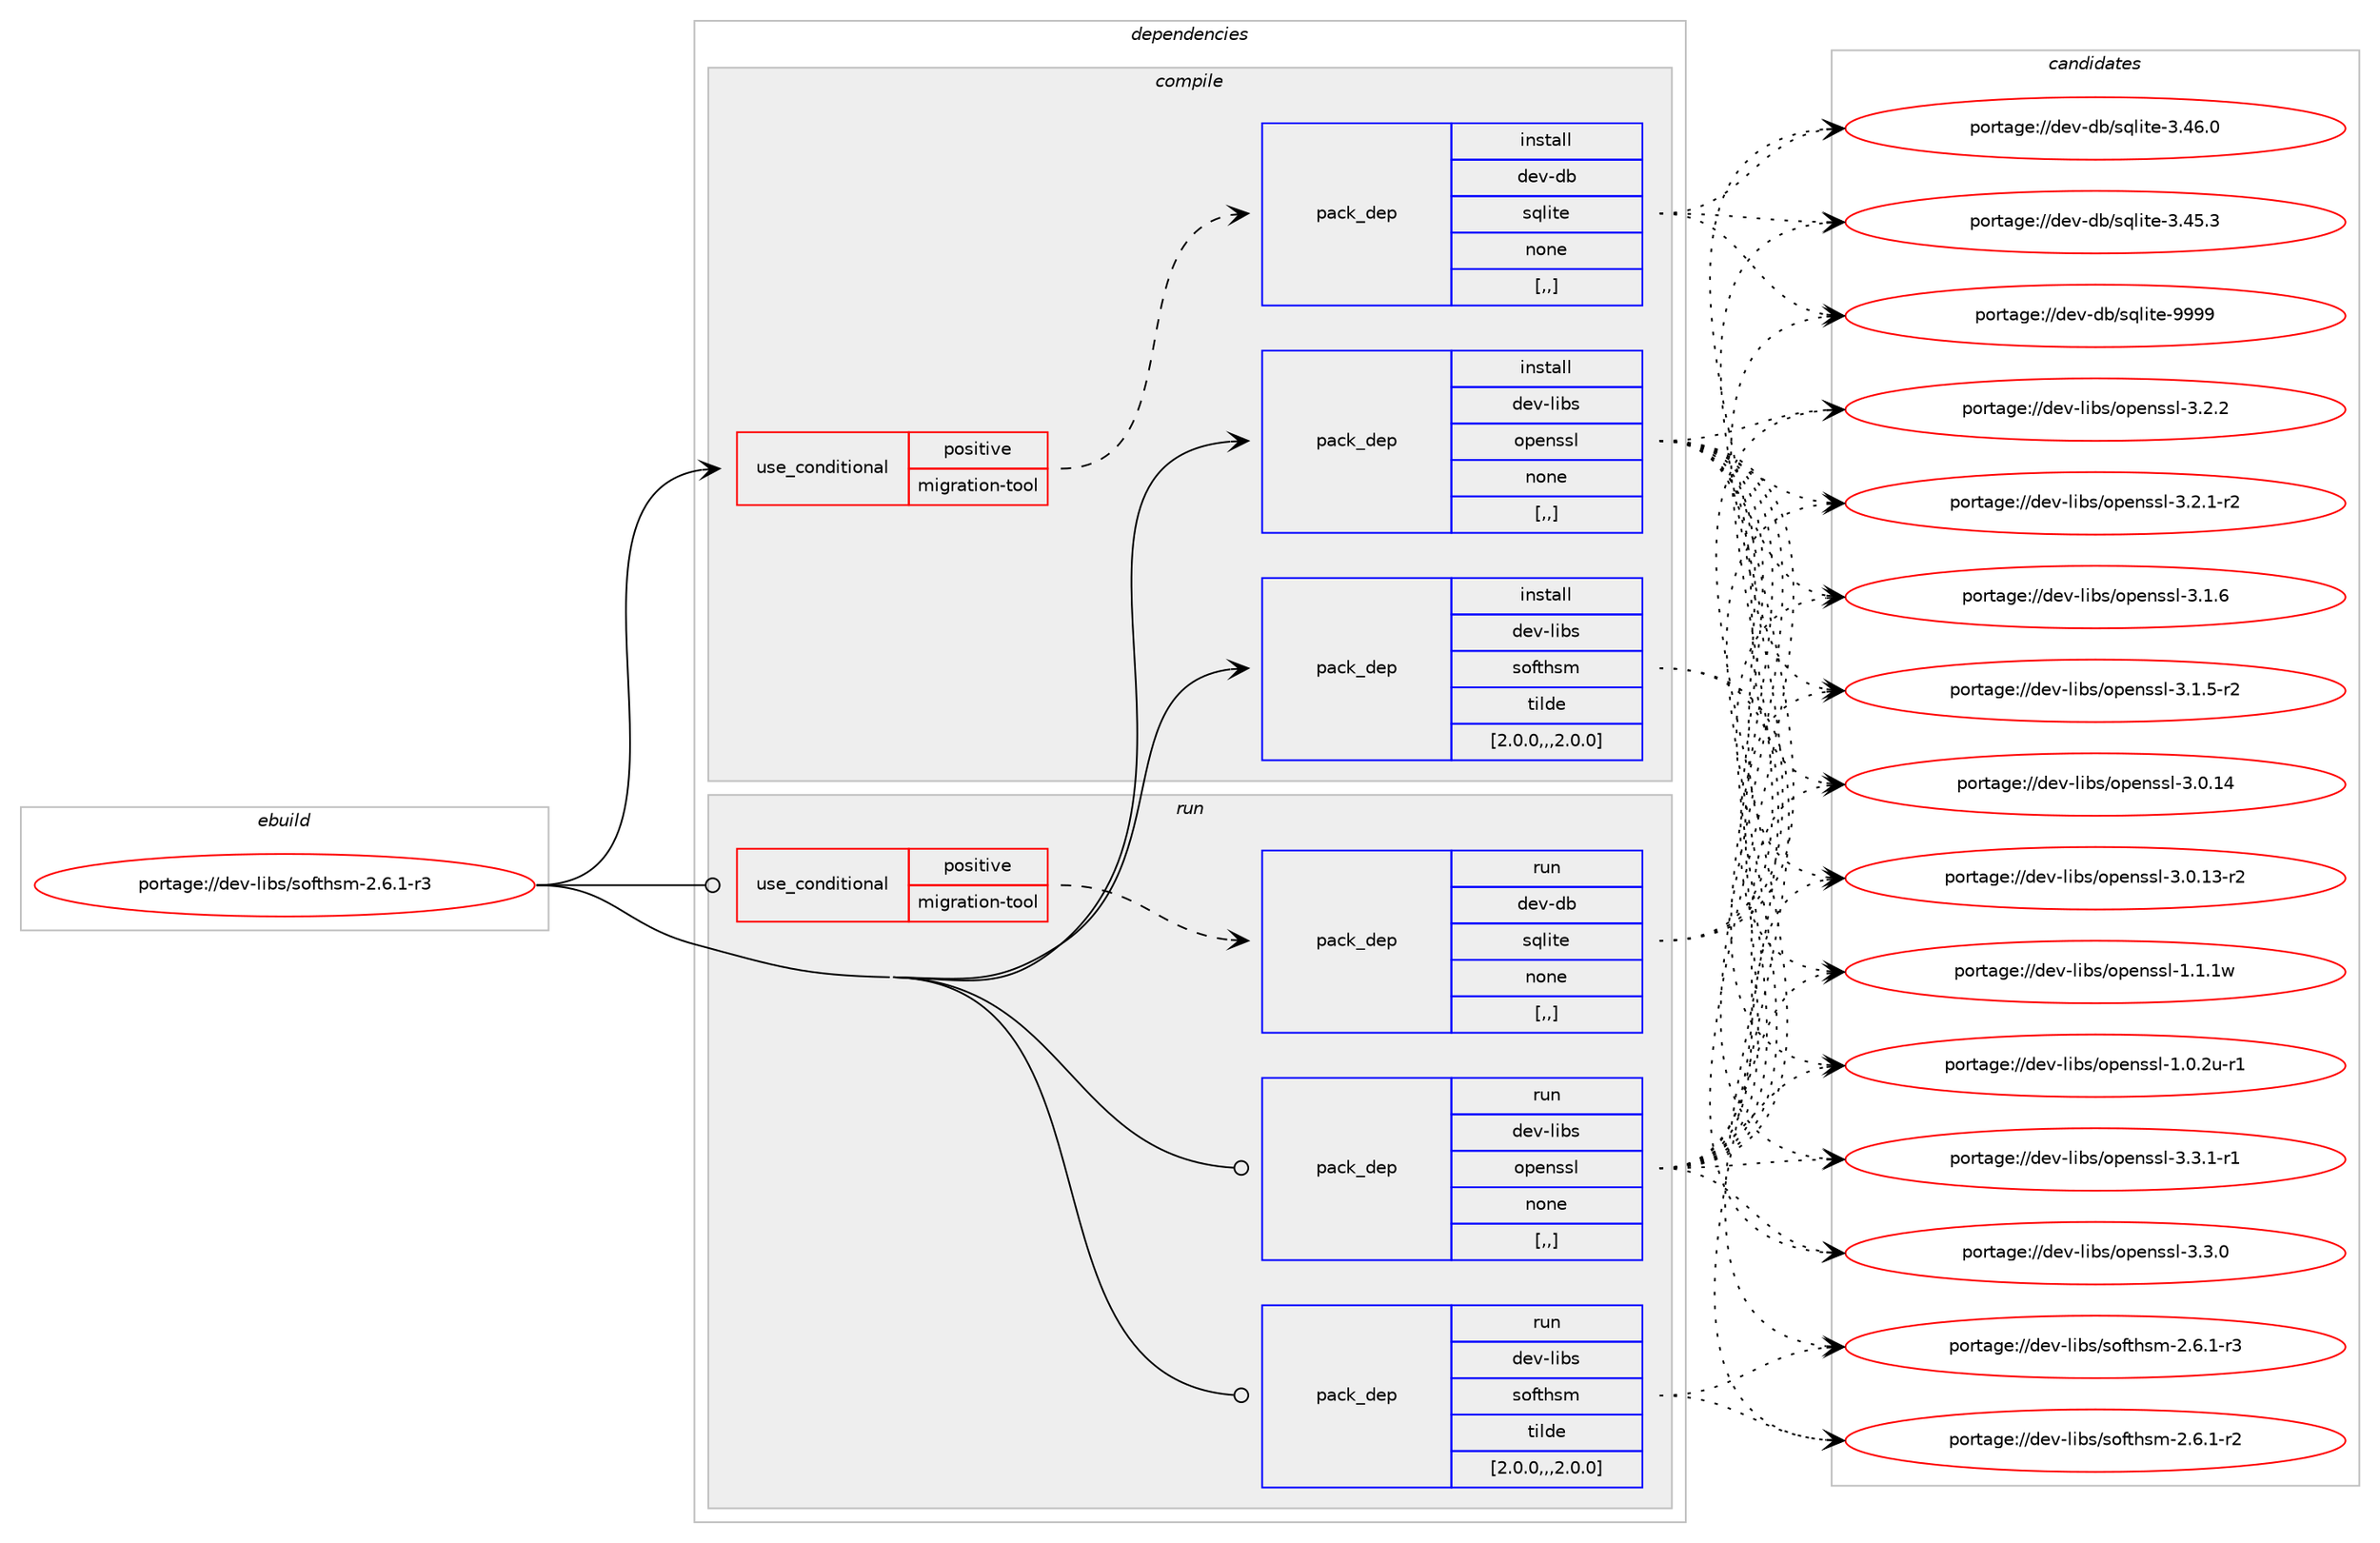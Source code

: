 digraph prolog {

# *************
# Graph options
# *************

newrank=true;
concentrate=true;
compound=true;
graph [rankdir=LR,fontname=Helvetica,fontsize=10,ranksep=1.5];#, ranksep=2.5, nodesep=0.2];
edge  [arrowhead=vee];
node  [fontname=Helvetica,fontsize=10];

# **********
# The ebuild
# **********

subgraph cluster_leftcol {
color=gray;
label=<<i>ebuild</i>>;
id [label="portage://dev-libs/softhsm-2.6.1-r3", color=red, width=4, href="../dev-libs/softhsm-2.6.1-r3.svg"];
}

# ****************
# The dependencies
# ****************

subgraph cluster_midcol {
color=gray;
label=<<i>dependencies</i>>;
subgraph cluster_compile {
fillcolor="#eeeeee";
style=filled;
label=<<i>compile</i>>;
subgraph cond28289 {
dependency114502 [label=<<TABLE BORDER="0" CELLBORDER="1" CELLSPACING="0" CELLPADDING="4"><TR><TD ROWSPAN="3" CELLPADDING="10">use_conditional</TD></TR><TR><TD>positive</TD></TR><TR><TD>migration-tool</TD></TR></TABLE>>, shape=none, color=red];
subgraph pack85013 {
dependency114503 [label=<<TABLE BORDER="0" CELLBORDER="1" CELLSPACING="0" CELLPADDING="4" WIDTH="220"><TR><TD ROWSPAN="6" CELLPADDING="30">pack_dep</TD></TR><TR><TD WIDTH="110">install</TD></TR><TR><TD>dev-db</TD></TR><TR><TD>sqlite</TD></TR><TR><TD>none</TD></TR><TR><TD>[,,]</TD></TR></TABLE>>, shape=none, color=blue];
}
dependency114502:e -> dependency114503:w [weight=20,style="dashed",arrowhead="vee"];
}
id:e -> dependency114502:w [weight=20,style="solid",arrowhead="vee"];
subgraph pack85014 {
dependency114504 [label=<<TABLE BORDER="0" CELLBORDER="1" CELLSPACING="0" CELLPADDING="4" WIDTH="220"><TR><TD ROWSPAN="6" CELLPADDING="30">pack_dep</TD></TR><TR><TD WIDTH="110">install</TD></TR><TR><TD>dev-libs</TD></TR><TR><TD>openssl</TD></TR><TR><TD>none</TD></TR><TR><TD>[,,]</TD></TR></TABLE>>, shape=none, color=blue];
}
id:e -> dependency114504:w [weight=20,style="solid",arrowhead="vee"];
subgraph pack85015 {
dependency114505 [label=<<TABLE BORDER="0" CELLBORDER="1" CELLSPACING="0" CELLPADDING="4" WIDTH="220"><TR><TD ROWSPAN="6" CELLPADDING="30">pack_dep</TD></TR><TR><TD WIDTH="110">install</TD></TR><TR><TD>dev-libs</TD></TR><TR><TD>softhsm</TD></TR><TR><TD>tilde</TD></TR><TR><TD>[2.0.0,,,2.0.0]</TD></TR></TABLE>>, shape=none, color=blue];
}
id:e -> dependency114505:w [weight=20,style="solid",arrowhead="vee"];
}
subgraph cluster_compileandrun {
fillcolor="#eeeeee";
style=filled;
label=<<i>compile and run</i>>;
}
subgraph cluster_run {
fillcolor="#eeeeee";
style=filled;
label=<<i>run</i>>;
subgraph cond28290 {
dependency114506 [label=<<TABLE BORDER="0" CELLBORDER="1" CELLSPACING="0" CELLPADDING="4"><TR><TD ROWSPAN="3" CELLPADDING="10">use_conditional</TD></TR><TR><TD>positive</TD></TR><TR><TD>migration-tool</TD></TR></TABLE>>, shape=none, color=red];
subgraph pack85016 {
dependency114507 [label=<<TABLE BORDER="0" CELLBORDER="1" CELLSPACING="0" CELLPADDING="4" WIDTH="220"><TR><TD ROWSPAN="6" CELLPADDING="30">pack_dep</TD></TR><TR><TD WIDTH="110">run</TD></TR><TR><TD>dev-db</TD></TR><TR><TD>sqlite</TD></TR><TR><TD>none</TD></TR><TR><TD>[,,]</TD></TR></TABLE>>, shape=none, color=blue];
}
dependency114506:e -> dependency114507:w [weight=20,style="dashed",arrowhead="vee"];
}
id:e -> dependency114506:w [weight=20,style="solid",arrowhead="odot"];
subgraph pack85017 {
dependency114508 [label=<<TABLE BORDER="0" CELLBORDER="1" CELLSPACING="0" CELLPADDING="4" WIDTH="220"><TR><TD ROWSPAN="6" CELLPADDING="30">pack_dep</TD></TR><TR><TD WIDTH="110">run</TD></TR><TR><TD>dev-libs</TD></TR><TR><TD>openssl</TD></TR><TR><TD>none</TD></TR><TR><TD>[,,]</TD></TR></TABLE>>, shape=none, color=blue];
}
id:e -> dependency114508:w [weight=20,style="solid",arrowhead="odot"];
subgraph pack85018 {
dependency114509 [label=<<TABLE BORDER="0" CELLBORDER="1" CELLSPACING="0" CELLPADDING="4" WIDTH="220"><TR><TD ROWSPAN="6" CELLPADDING="30">pack_dep</TD></TR><TR><TD WIDTH="110">run</TD></TR><TR><TD>dev-libs</TD></TR><TR><TD>softhsm</TD></TR><TR><TD>tilde</TD></TR><TR><TD>[2.0.0,,,2.0.0]</TD></TR></TABLE>>, shape=none, color=blue];
}
id:e -> dependency114509:w [weight=20,style="solid",arrowhead="odot"];
}
}

# **************
# The candidates
# **************

subgraph cluster_choices {
rank=same;
color=gray;
label=<<i>candidates</i>>;

subgraph choice85013 {
color=black;
nodesep=1;
choice1001011184510098471151131081051161014557575757 [label="portage://dev-db/sqlite-9999", color=red, width=4,href="../dev-db/sqlite-9999.svg"];
choice10010111845100984711511310810511610145514652544648 [label="portage://dev-db/sqlite-3.46.0", color=red, width=4,href="../dev-db/sqlite-3.46.0.svg"];
choice10010111845100984711511310810511610145514652534651 [label="portage://dev-db/sqlite-3.45.3", color=red, width=4,href="../dev-db/sqlite-3.45.3.svg"];
dependency114503:e -> choice1001011184510098471151131081051161014557575757:w [style=dotted,weight="100"];
dependency114503:e -> choice10010111845100984711511310810511610145514652544648:w [style=dotted,weight="100"];
dependency114503:e -> choice10010111845100984711511310810511610145514652534651:w [style=dotted,weight="100"];
}
subgraph choice85014 {
color=black;
nodesep=1;
choice1001011184510810598115471111121011101151151084551465146494511449 [label="portage://dev-libs/openssl-3.3.1-r1", color=red, width=4,href="../dev-libs/openssl-3.3.1-r1.svg"];
choice100101118451081059811547111112101110115115108455146514648 [label="portage://dev-libs/openssl-3.3.0", color=red, width=4,href="../dev-libs/openssl-3.3.0.svg"];
choice100101118451081059811547111112101110115115108455146504650 [label="portage://dev-libs/openssl-3.2.2", color=red, width=4,href="../dev-libs/openssl-3.2.2.svg"];
choice1001011184510810598115471111121011101151151084551465046494511450 [label="portage://dev-libs/openssl-3.2.1-r2", color=red, width=4,href="../dev-libs/openssl-3.2.1-r2.svg"];
choice100101118451081059811547111112101110115115108455146494654 [label="portage://dev-libs/openssl-3.1.6", color=red, width=4,href="../dev-libs/openssl-3.1.6.svg"];
choice1001011184510810598115471111121011101151151084551464946534511450 [label="portage://dev-libs/openssl-3.1.5-r2", color=red, width=4,href="../dev-libs/openssl-3.1.5-r2.svg"];
choice10010111845108105981154711111210111011511510845514648464952 [label="portage://dev-libs/openssl-3.0.14", color=red, width=4,href="../dev-libs/openssl-3.0.14.svg"];
choice100101118451081059811547111112101110115115108455146484649514511450 [label="portage://dev-libs/openssl-3.0.13-r2", color=red, width=4,href="../dev-libs/openssl-3.0.13-r2.svg"];
choice100101118451081059811547111112101110115115108454946494649119 [label="portage://dev-libs/openssl-1.1.1w", color=red, width=4,href="../dev-libs/openssl-1.1.1w.svg"];
choice1001011184510810598115471111121011101151151084549464846501174511449 [label="portage://dev-libs/openssl-1.0.2u-r1", color=red, width=4,href="../dev-libs/openssl-1.0.2u-r1.svg"];
dependency114504:e -> choice1001011184510810598115471111121011101151151084551465146494511449:w [style=dotted,weight="100"];
dependency114504:e -> choice100101118451081059811547111112101110115115108455146514648:w [style=dotted,weight="100"];
dependency114504:e -> choice100101118451081059811547111112101110115115108455146504650:w [style=dotted,weight="100"];
dependency114504:e -> choice1001011184510810598115471111121011101151151084551465046494511450:w [style=dotted,weight="100"];
dependency114504:e -> choice100101118451081059811547111112101110115115108455146494654:w [style=dotted,weight="100"];
dependency114504:e -> choice1001011184510810598115471111121011101151151084551464946534511450:w [style=dotted,weight="100"];
dependency114504:e -> choice10010111845108105981154711111210111011511510845514648464952:w [style=dotted,weight="100"];
dependency114504:e -> choice100101118451081059811547111112101110115115108455146484649514511450:w [style=dotted,weight="100"];
dependency114504:e -> choice100101118451081059811547111112101110115115108454946494649119:w [style=dotted,weight="100"];
dependency114504:e -> choice1001011184510810598115471111121011101151151084549464846501174511449:w [style=dotted,weight="100"];
}
subgraph choice85015 {
color=black;
nodesep=1;
choice1001011184510810598115471151111021161041151094550465446494511451 [label="portage://dev-libs/softhsm-2.6.1-r3", color=red, width=4,href="../dev-libs/softhsm-2.6.1-r3.svg"];
choice1001011184510810598115471151111021161041151094550465446494511450 [label="portage://dev-libs/softhsm-2.6.1-r2", color=red, width=4,href="../dev-libs/softhsm-2.6.1-r2.svg"];
dependency114505:e -> choice1001011184510810598115471151111021161041151094550465446494511451:w [style=dotted,weight="100"];
dependency114505:e -> choice1001011184510810598115471151111021161041151094550465446494511450:w [style=dotted,weight="100"];
}
subgraph choice85016 {
color=black;
nodesep=1;
choice1001011184510098471151131081051161014557575757 [label="portage://dev-db/sqlite-9999", color=red, width=4,href="../dev-db/sqlite-9999.svg"];
choice10010111845100984711511310810511610145514652544648 [label="portage://dev-db/sqlite-3.46.0", color=red, width=4,href="../dev-db/sqlite-3.46.0.svg"];
choice10010111845100984711511310810511610145514652534651 [label="portage://dev-db/sqlite-3.45.3", color=red, width=4,href="../dev-db/sqlite-3.45.3.svg"];
dependency114507:e -> choice1001011184510098471151131081051161014557575757:w [style=dotted,weight="100"];
dependency114507:e -> choice10010111845100984711511310810511610145514652544648:w [style=dotted,weight="100"];
dependency114507:e -> choice10010111845100984711511310810511610145514652534651:w [style=dotted,weight="100"];
}
subgraph choice85017 {
color=black;
nodesep=1;
choice1001011184510810598115471111121011101151151084551465146494511449 [label="portage://dev-libs/openssl-3.3.1-r1", color=red, width=4,href="../dev-libs/openssl-3.3.1-r1.svg"];
choice100101118451081059811547111112101110115115108455146514648 [label="portage://dev-libs/openssl-3.3.0", color=red, width=4,href="../dev-libs/openssl-3.3.0.svg"];
choice100101118451081059811547111112101110115115108455146504650 [label="portage://dev-libs/openssl-3.2.2", color=red, width=4,href="../dev-libs/openssl-3.2.2.svg"];
choice1001011184510810598115471111121011101151151084551465046494511450 [label="portage://dev-libs/openssl-3.2.1-r2", color=red, width=4,href="../dev-libs/openssl-3.2.1-r2.svg"];
choice100101118451081059811547111112101110115115108455146494654 [label="portage://dev-libs/openssl-3.1.6", color=red, width=4,href="../dev-libs/openssl-3.1.6.svg"];
choice1001011184510810598115471111121011101151151084551464946534511450 [label="portage://dev-libs/openssl-3.1.5-r2", color=red, width=4,href="../dev-libs/openssl-3.1.5-r2.svg"];
choice10010111845108105981154711111210111011511510845514648464952 [label="portage://dev-libs/openssl-3.0.14", color=red, width=4,href="../dev-libs/openssl-3.0.14.svg"];
choice100101118451081059811547111112101110115115108455146484649514511450 [label="portage://dev-libs/openssl-3.0.13-r2", color=red, width=4,href="../dev-libs/openssl-3.0.13-r2.svg"];
choice100101118451081059811547111112101110115115108454946494649119 [label="portage://dev-libs/openssl-1.1.1w", color=red, width=4,href="../dev-libs/openssl-1.1.1w.svg"];
choice1001011184510810598115471111121011101151151084549464846501174511449 [label="portage://dev-libs/openssl-1.0.2u-r1", color=red, width=4,href="../dev-libs/openssl-1.0.2u-r1.svg"];
dependency114508:e -> choice1001011184510810598115471111121011101151151084551465146494511449:w [style=dotted,weight="100"];
dependency114508:e -> choice100101118451081059811547111112101110115115108455146514648:w [style=dotted,weight="100"];
dependency114508:e -> choice100101118451081059811547111112101110115115108455146504650:w [style=dotted,weight="100"];
dependency114508:e -> choice1001011184510810598115471111121011101151151084551465046494511450:w [style=dotted,weight="100"];
dependency114508:e -> choice100101118451081059811547111112101110115115108455146494654:w [style=dotted,weight="100"];
dependency114508:e -> choice1001011184510810598115471111121011101151151084551464946534511450:w [style=dotted,weight="100"];
dependency114508:e -> choice10010111845108105981154711111210111011511510845514648464952:w [style=dotted,weight="100"];
dependency114508:e -> choice100101118451081059811547111112101110115115108455146484649514511450:w [style=dotted,weight="100"];
dependency114508:e -> choice100101118451081059811547111112101110115115108454946494649119:w [style=dotted,weight="100"];
dependency114508:e -> choice1001011184510810598115471111121011101151151084549464846501174511449:w [style=dotted,weight="100"];
}
subgraph choice85018 {
color=black;
nodesep=1;
choice1001011184510810598115471151111021161041151094550465446494511451 [label="portage://dev-libs/softhsm-2.6.1-r3", color=red, width=4,href="../dev-libs/softhsm-2.6.1-r3.svg"];
choice1001011184510810598115471151111021161041151094550465446494511450 [label="portage://dev-libs/softhsm-2.6.1-r2", color=red, width=4,href="../dev-libs/softhsm-2.6.1-r2.svg"];
dependency114509:e -> choice1001011184510810598115471151111021161041151094550465446494511451:w [style=dotted,weight="100"];
dependency114509:e -> choice1001011184510810598115471151111021161041151094550465446494511450:w [style=dotted,weight="100"];
}
}

}
